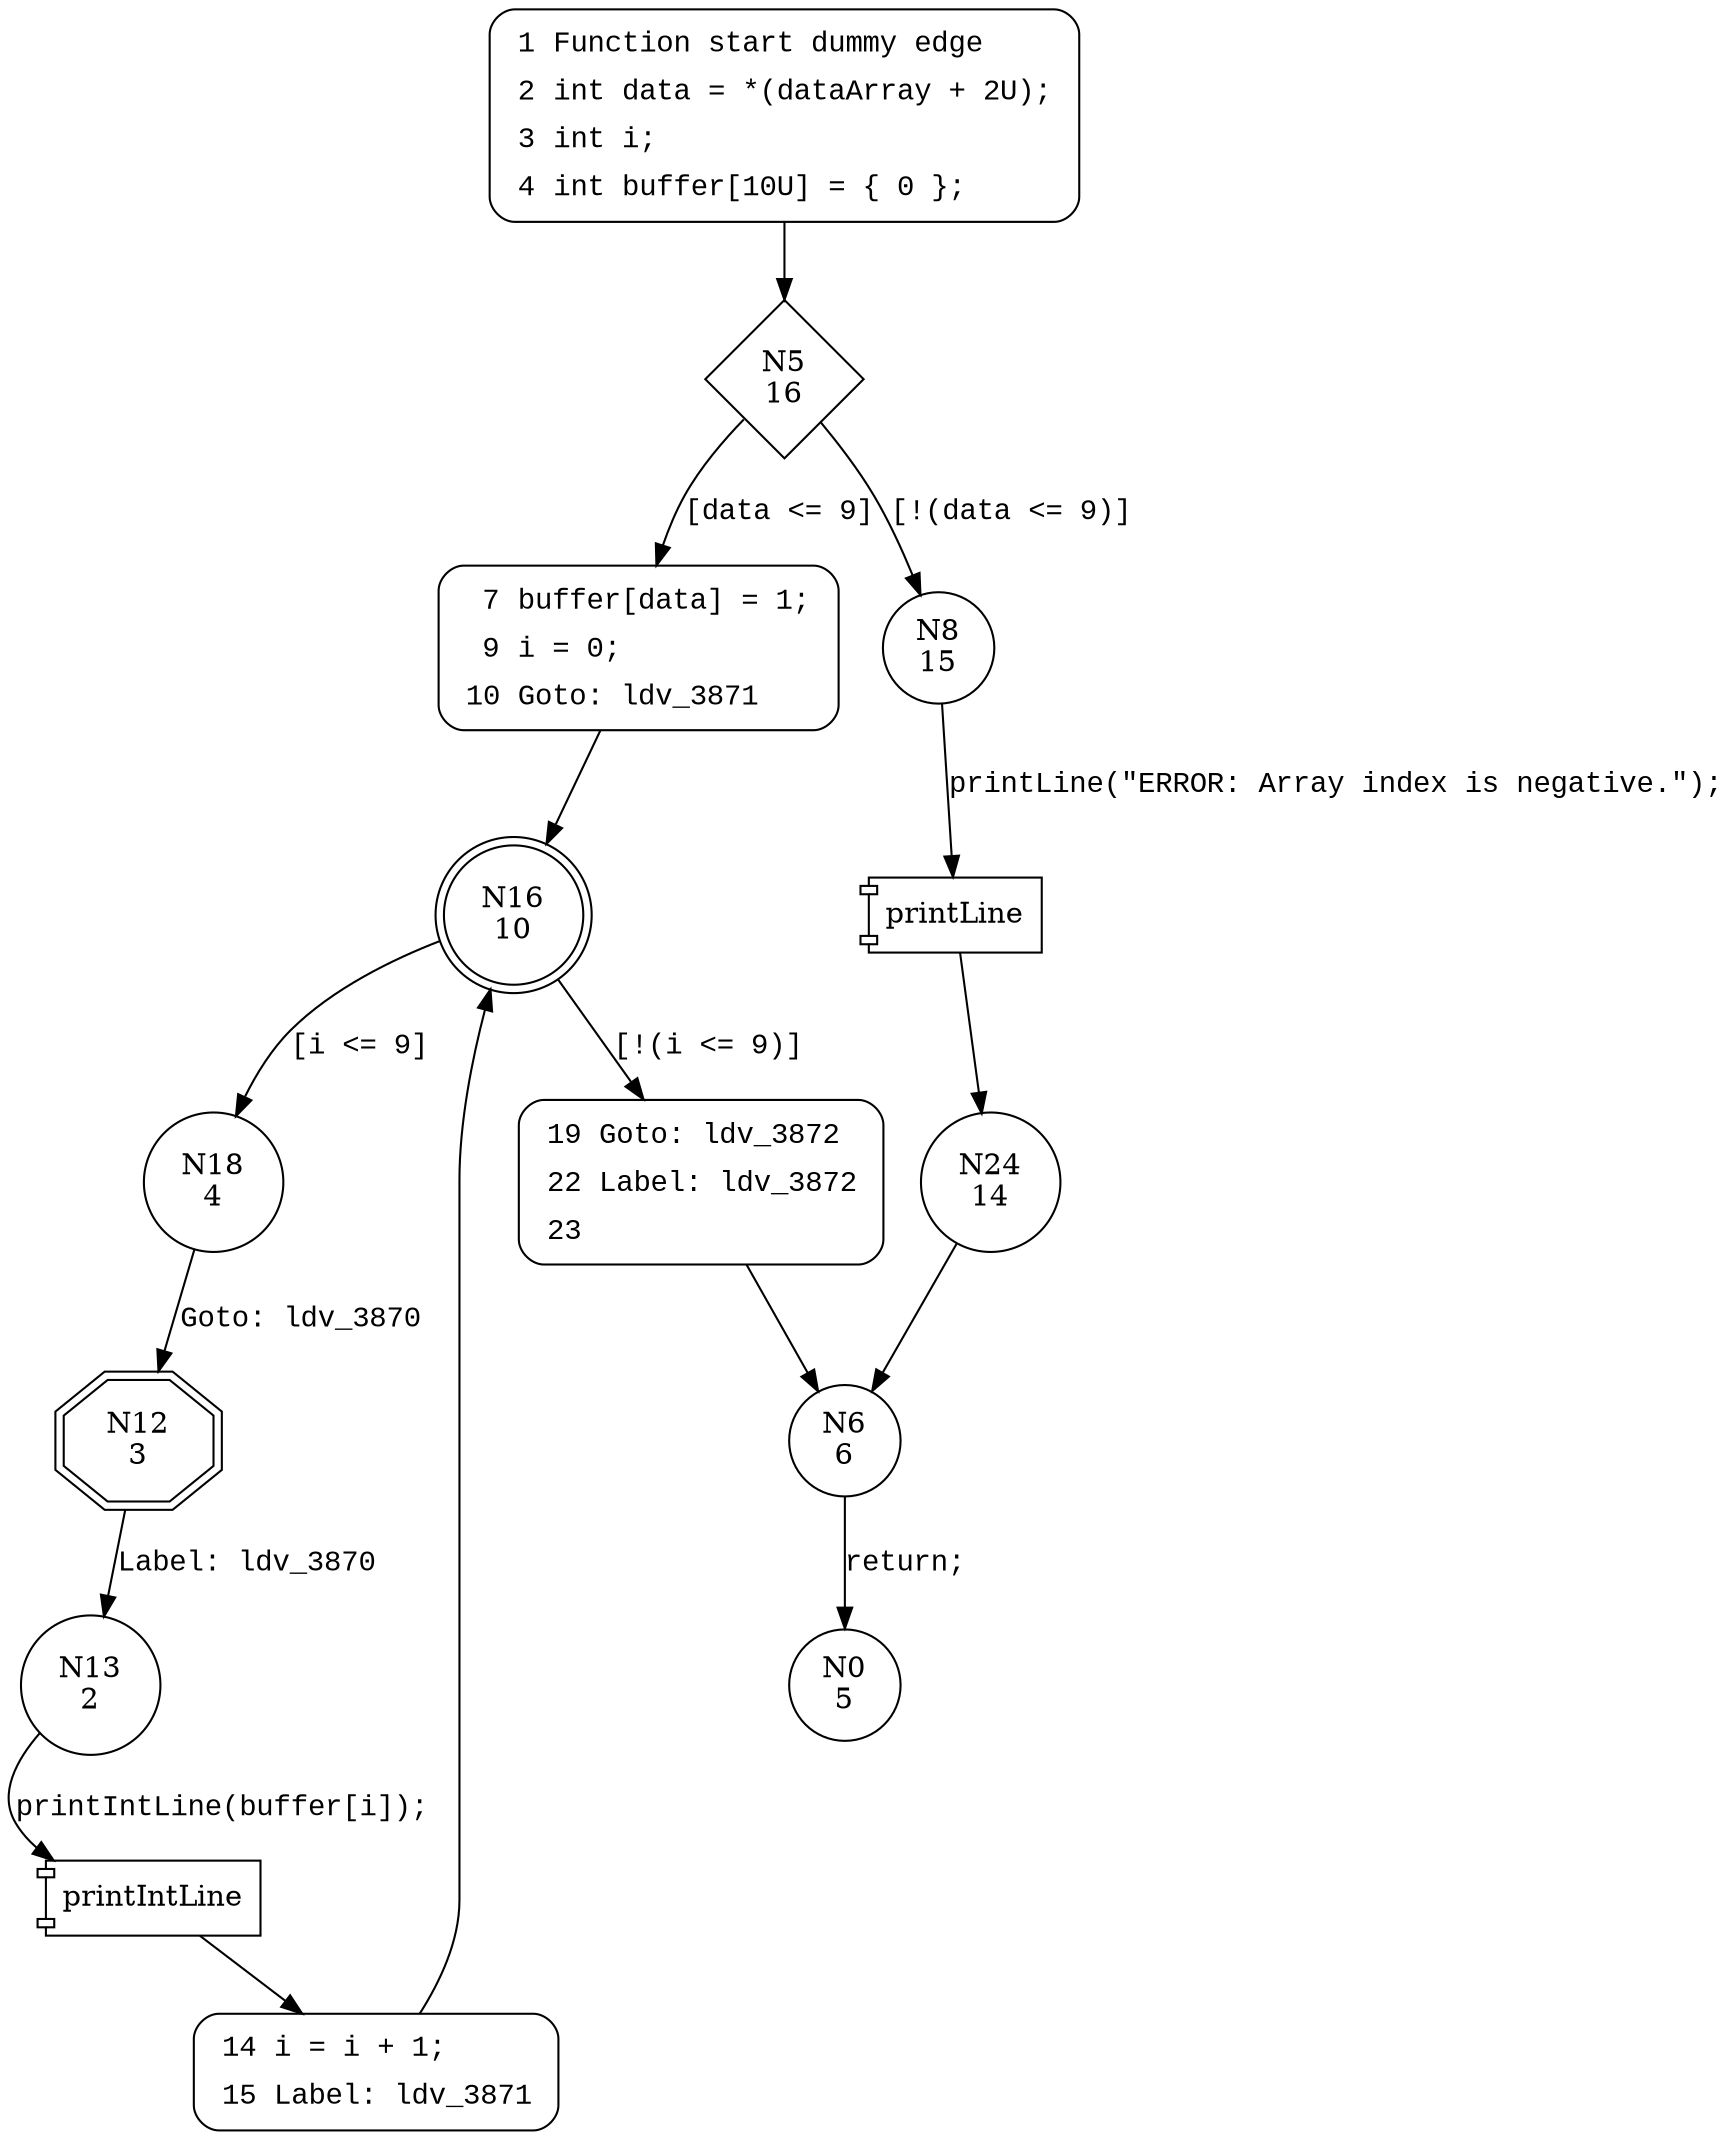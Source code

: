 digraph CWE124_Buffer_Underwrite__CWE839_listen_socket_66b_badSink {
5 [shape="diamond" label="N5\n16"]
7 [shape="circle" label="N7\n13"]
8 [shape="circle" label="N8\n15"]
24 [shape="circle" label="N24\n14"]
6 [shape="circle" label="N6\n6"]
0 [shape="circle" label="N0\n5"]
16 [shape="doublecircle" label="N16\n10"]
18 [shape="circle" label="N18\n4"]
19 [shape="circle" label="N19\n9"]
12 [shape="doubleoctagon" label="N12\n3"]
13 [shape="circle" label="N13\n2"]
14 [shape="circle" label="N14\n1"]
1 [style="filled,bold" penwidth="1" fillcolor="white" fontname="Courier New" shape="Mrecord" label=<<table border="0" cellborder="0" cellpadding="3" bgcolor="white"><tr><td align="right">1</td><td align="left">Function start dummy edge</td></tr><tr><td align="right">2</td><td align="left">int data = *(dataArray + 2U);</td></tr><tr><td align="right">3</td><td align="left">int i;</td></tr><tr><td align="right">4</td><td align="left">int buffer[10U] = &#123; 0 &#125;;</td></tr></table>>]
1 -> 5[label=""]
7 [style="filled,bold" penwidth="1" fillcolor="white" fontname="Courier New" shape="Mrecord" label=<<table border="0" cellborder="0" cellpadding="3" bgcolor="white"><tr><td align="right">7</td><td align="left">buffer[data] = 1;</td></tr><tr><td align="right">9</td><td align="left">i = 0;</td></tr><tr><td align="right">10</td><td align="left">Goto: ldv_3871</td></tr></table>>]
7 -> 16[label=""]
19 [style="filled,bold" penwidth="1" fillcolor="white" fontname="Courier New" shape="Mrecord" label=<<table border="0" cellborder="0" cellpadding="3" bgcolor="white"><tr><td align="right">19</td><td align="left">Goto: ldv_3872</td></tr><tr><td align="right">22</td><td align="left">Label: ldv_3872</td></tr><tr><td align="right">23</td><td align="left"></td></tr></table>>]
19 -> 6[label=""]
14 [style="filled,bold" penwidth="1" fillcolor="white" fontname="Courier New" shape="Mrecord" label=<<table border="0" cellborder="0" cellpadding="3" bgcolor="white"><tr><td align="right">14</td><td align="left">i = i + 1;</td></tr><tr><td align="right">15</td><td align="left">Label: ldv_3871</td></tr></table>>]
14 -> 16[label=""]
5 -> 7 [label="[data <= 9]" fontname="Courier New"]
5 -> 8 [label="[!(data <= 9)]" fontname="Courier New"]
100026 [shape="component" label="printLine"]
8 -> 100026 [label="printLine(\"ERROR: Array index is negative.\");" fontname="Courier New"]
100026 -> 24 [label="" fontname="Courier New"]
6 -> 0 [label="return;" fontname="Courier New"]
16 -> 18 [label="[i <= 9]" fontname="Courier New"]
16 -> 19 [label="[!(i <= 9)]" fontname="Courier New"]
18 -> 12 [label="Goto: ldv_3870" fontname="Courier New"]
12 -> 13 [label="Label: ldv_3870" fontname="Courier New"]
100027 [shape="component" label="printIntLine"]
13 -> 100027 [label="printIntLine(buffer[i]);" fontname="Courier New"]
100027 -> 14 [label="" fontname="Courier New"]
24 -> 6 [label="" fontname="Courier New"]
}